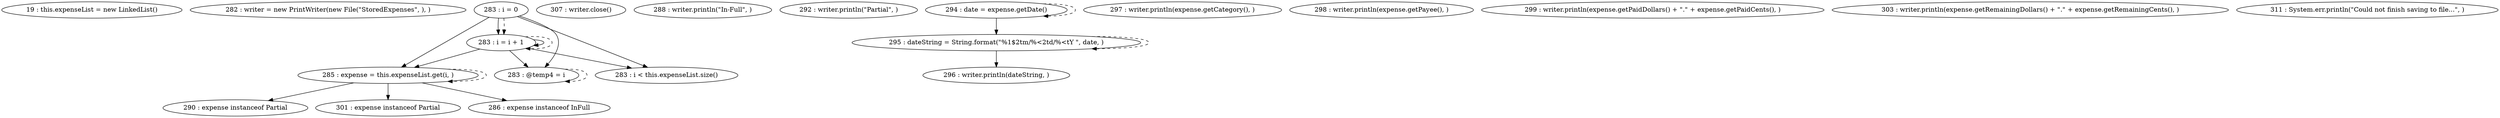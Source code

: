 digraph G {
"19 : this.expenseList = new LinkedList()"
"282 : writer = new PrintWriter(new File(\"StoredExpenses\", ), )"
"283 : i = 0"
"283 : i = 0" -> "285 : expense = this.expenseList.get(i, )"
"283 : i = 0" -> "283 : @temp4 = i"
"283 : i = 0" -> "283 : i = i + 1"
"283 : i = 0" -> "283 : i < this.expenseList.size()"
"283 : i = 0" -> "283 : i = i + 1" [style=dashed]
"283 : i < this.expenseList.size()"
"285 : expense = this.expenseList.get(i, )"
"285 : expense = this.expenseList.get(i, )" -> "290 : expense instanceof Partial"
"285 : expense = this.expenseList.get(i, )" -> "301 : expense instanceof Partial"
"285 : expense = this.expenseList.get(i, )" -> "286 : expense instanceof InFull"
"285 : expense = this.expenseList.get(i, )" -> "285 : expense = this.expenseList.get(i, )" [style=dashed]
"286 : expense instanceof InFull"
"307 : writer.close()"
"288 : writer.println(\"In-Full\", )"
"290 : expense instanceof Partial"
"292 : writer.println(\"Partial\", )"
"294 : date = expense.getDate()"
"294 : date = expense.getDate()" -> "295 : dateString = String.format(\"%1$2tm/%<2td/%<tY \", date, )"
"294 : date = expense.getDate()" -> "294 : date = expense.getDate()" [style=dashed]
"295 : dateString = String.format(\"%1$2tm/%<2td/%<tY \", date, )"
"295 : dateString = String.format(\"%1$2tm/%<2td/%<tY \", date, )" -> "296 : writer.println(dateString, )"
"295 : dateString = String.format(\"%1$2tm/%<2td/%<tY \", date, )" -> "295 : dateString = String.format(\"%1$2tm/%<2td/%<tY \", date, )" [style=dashed]
"296 : writer.println(dateString, )"
"297 : writer.println(expense.getCategory(), )"
"298 : writer.println(expense.getPayee(), )"
"299 : writer.println(expense.getPaidDollars() + \".\" + expense.getPaidCents(), )"
"301 : expense instanceof Partial"
"303 : writer.println(expense.getRemainingDollars() + \".\" + expense.getRemainingCents(), )"
"283 : @temp4 = i"
"283 : @temp4 = i" -> "283 : @temp4 = i" [style=dashed]
"283 : i = i + 1"
"283 : i = i + 1" -> "285 : expense = this.expenseList.get(i, )"
"283 : i = i + 1" -> "283 : @temp4 = i"
"283 : i = i + 1" -> "283 : i = i + 1"
"283 : i = i + 1" -> "283 : i < this.expenseList.size()"
"283 : i = i + 1" -> "283 : i = i + 1" [style=dashed]
"311 : System.err.println(\"Could not finish saving to file...\", )"
}